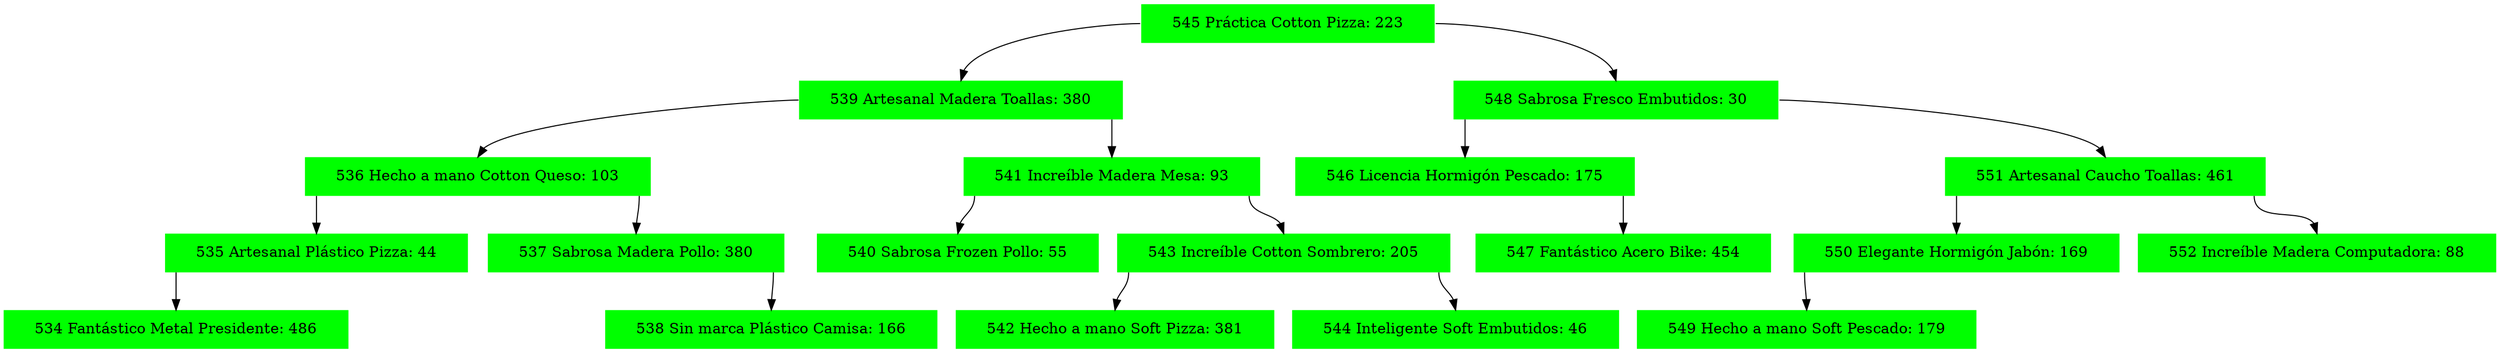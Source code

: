 digraph G{
node[shape="record"];
node0xc000dee9c0[label="<f0>|<f1>545  Práctica Cotton Pizza: 223|<f2>",color=green,style =filled];
node0xc000deeb40[label="<f0>|<f1>539 Artesanal Madera Toallas: 380|<f2>",color=green,style =filled];
node0xc000dee9c0:f0->node0xc000deeb40:f1
node0xc000dee900[label="<f0>|<f1>536 Hecho a mano Cotton Queso: 103|<f2>",color=green,style =filled];
node0xc000deeb40:f0->node0xc000dee900:f1
node0xc000deecc0[label="<f0>|<f1>535 Artesanal Plástico Pizza: 44|<f2>",color=green,style =filled];
node0xc000dee900:f0->node0xc000deecc0:f1
node0xc000deefc0[label="<f0>|<f1>534 Fantástico Metal Presidente: 486|<f2>",color=green,style =filled];
node0xc000deecc0:f0->node0xc000deefc0:f1
node0xc000deed20[label="<f0>|<f1>537 Sabrosa Madera Pollo: 380|<f2>",color=green,style =filled];
node0xc000dee900:f2->node0xc000deed20:f1
node0xc000deed80[label="<f0>|<f1>538 Sin marca Plástico Camisa: 166|<f2>",color=green,style =filled];
node0xc000deed20:f2->node0xc000deed80:f1
node0xc000deeba0[label="<f0>|<f1>541 Increíble Madera Mesa: 93|<f2>",color=green,style =filled];
node0xc000deeb40:f2->node0xc000deeba0:f1
node0xc000deea80[label="<f0>|<f1>540 Sabrosa Frozen Pollo: 55|<f2>",color=green,style =filled];
node0xc000deeba0:f0->node0xc000deea80:f1
node0xc000deede0[label="<f0>|<f1>543 Increíble Cotton Sombrero: 205|<f2>",color=green,style =filled];
node0xc000deeba0:f2->node0xc000deede0:f1
node0xc000deee40[label="<f0>|<f1>542 Hecho a mano Soft Pizza: 381|<f2>",color=green,style =filled];
node0xc000deede0:f0->node0xc000deee40:f1
node0xc000deef60[label="<f0>|<f1>544 Inteligente Soft Embutidos: 46|<f2>",color=green,style =filled];
node0xc000deede0:f2->node0xc000deef60:f1
node0xc000deea20[label="<f0>|<f1>548 Sabrosa Fresco Embutidos: 30|<f2>",color=green,style =filled];
node0xc000dee9c0:f2->node0xc000deea20:f1
node0xc000dee960[label="<f0>|<f1>546 Licencia Hormigón Pescado: 175|<f2>",color=green,style =filled];
node0xc000deea20:f0->node0xc000dee960:f1
node0xc000deeea0[label="<f0>|<f1>547 Fantástico Acero Bike: 454|<f2>",color=green,style =filled];
node0xc000dee960:f2->node0xc000deeea0:f1
node0xc000deec00[label="<f0>|<f1>551 Artesanal Caucho Toallas: 461|<f2>",color=green,style =filled];
node0xc000deea20:f2->node0xc000deec00:f1
node0xc000deec60[label="<f0>|<f1>550 Elegante Hormigón Jabón: 169|<f2>",color=green,style =filled];
node0xc000deec00:f0->node0xc000deec60:f1
node0xc000deef00[label="<f0>|<f1>549 Hecho a mano Soft Pescado: 179|<f2>",color=green,style =filled];
node0xc000deec60:f0->node0xc000deef00:f1
node0xc000deeae0[label="<f0>|<f1>552 Increíble Madera Computadora: 88|<f2>",color=green,style =filled];
node0xc000deec00:f2->node0xc000deeae0:f1
}
